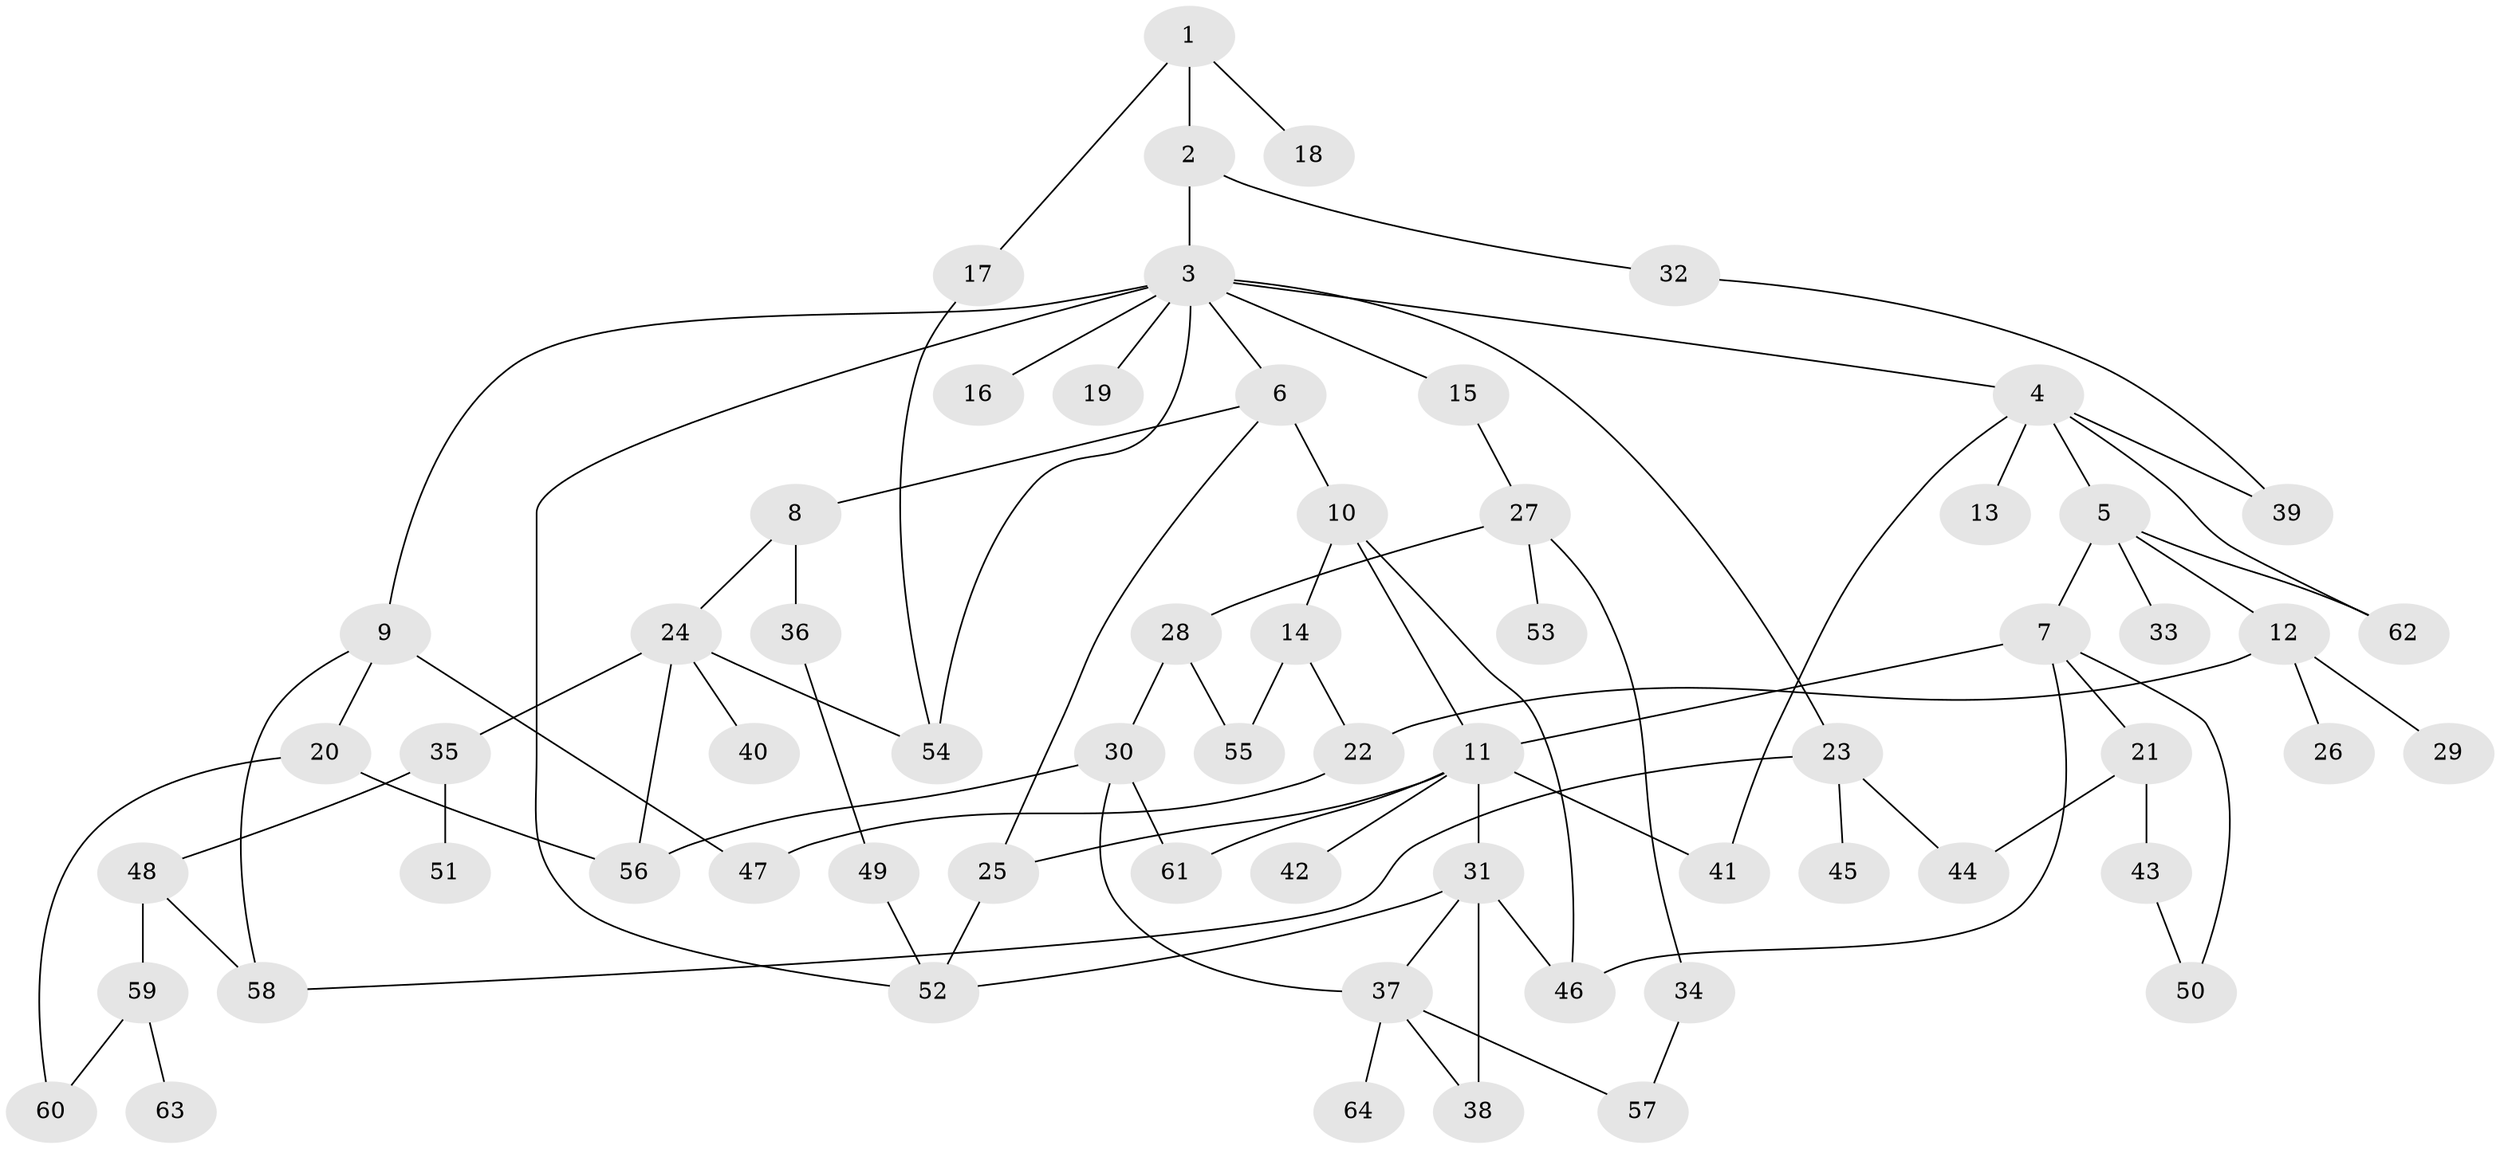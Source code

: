 // Generated by graph-tools (version 1.1) at 2025/01/03/09/25 03:01:01]
// undirected, 64 vertices, 89 edges
graph export_dot {
graph [start="1"]
  node [color=gray90,style=filled];
  1;
  2;
  3;
  4;
  5;
  6;
  7;
  8;
  9;
  10;
  11;
  12;
  13;
  14;
  15;
  16;
  17;
  18;
  19;
  20;
  21;
  22;
  23;
  24;
  25;
  26;
  27;
  28;
  29;
  30;
  31;
  32;
  33;
  34;
  35;
  36;
  37;
  38;
  39;
  40;
  41;
  42;
  43;
  44;
  45;
  46;
  47;
  48;
  49;
  50;
  51;
  52;
  53;
  54;
  55;
  56;
  57;
  58;
  59;
  60;
  61;
  62;
  63;
  64;
  1 -- 2;
  1 -- 17;
  1 -- 18;
  2 -- 3;
  2 -- 32;
  3 -- 4;
  3 -- 6;
  3 -- 9;
  3 -- 15;
  3 -- 16;
  3 -- 19;
  3 -- 23;
  3 -- 52;
  3 -- 54;
  4 -- 5;
  4 -- 13;
  4 -- 39;
  4 -- 41;
  4 -- 62;
  5 -- 7;
  5 -- 12;
  5 -- 33;
  5 -- 62;
  6 -- 8;
  6 -- 10;
  6 -- 25;
  7 -- 21;
  7 -- 46;
  7 -- 50;
  7 -- 11;
  8 -- 24;
  8 -- 36;
  9 -- 20;
  9 -- 58;
  9 -- 47;
  10 -- 11;
  10 -- 14;
  10 -- 46;
  11 -- 25;
  11 -- 31;
  11 -- 42;
  11 -- 61;
  11 -- 41;
  12 -- 22;
  12 -- 26;
  12 -- 29;
  14 -- 55;
  14 -- 22;
  15 -- 27;
  17 -- 54;
  20 -- 60;
  20 -- 56;
  21 -- 43;
  21 -- 44;
  22 -- 47;
  23 -- 44;
  23 -- 45;
  23 -- 58;
  24 -- 35;
  24 -- 40;
  24 -- 56;
  24 -- 54;
  25 -- 52;
  27 -- 28;
  27 -- 34;
  27 -- 53;
  28 -- 30;
  28 -- 55;
  30 -- 37;
  30 -- 61;
  30 -- 56;
  31 -- 37;
  31 -- 38;
  31 -- 52;
  31 -- 46;
  32 -- 39;
  34 -- 57;
  35 -- 48;
  35 -- 51;
  36 -- 49;
  37 -- 38;
  37 -- 57;
  37 -- 64;
  43 -- 50;
  48 -- 59;
  48 -- 58;
  49 -- 52;
  59 -- 63;
  59 -- 60;
}
